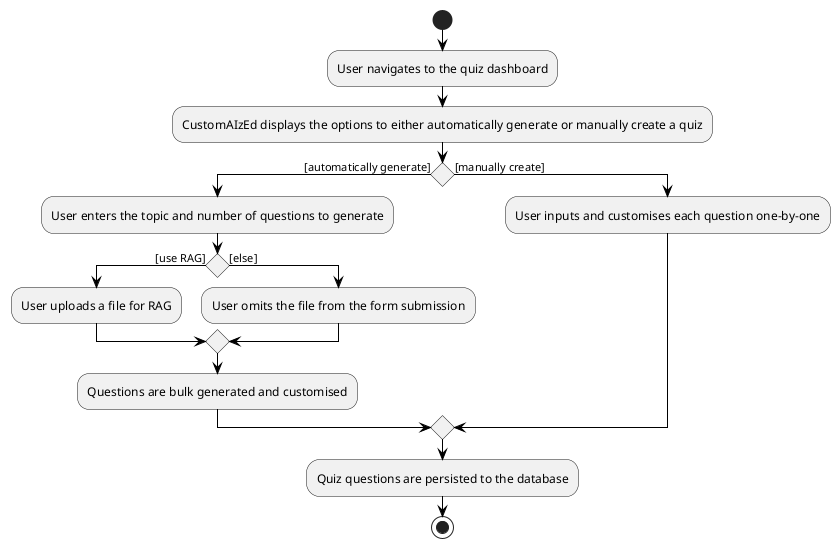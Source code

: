 @startuml Quiz Creation Activity Diagram

skinparam Shadowing false
skinparam ArrowColor #000000

start
:User navigates to the quiz dashboard;
:CustomAIzEd displays the options to either automatically generate or manually create a quiz;

'Since the beta syntax does not support placing the condition outside the
'diamond we place it as the true branch instead.

if () then ([automatically generate])
    :User enters the topic and number of questions to generate;
    if () then ([use RAG])
    :User uploads a file for RAG;
    else ([else])
    :User omits the file from the form submission;
    endif
    :Questions are bulk generated and customised;
else ([manually create])
    :User inputs and customises each question one-by-one;
endif
    :Quiz questions are persisted to the database;
stop
@enduml